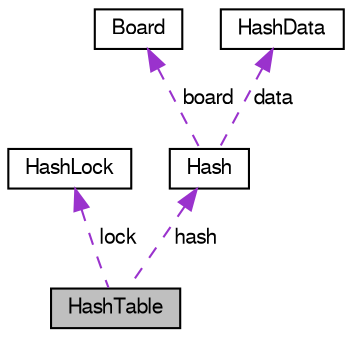 digraph "HashTable"
{
 // LATEX_PDF_SIZE
  bgcolor="transparent";
  edge [fontname="FreeSans",fontsize="10",labelfontname="FreeSans",labelfontsize="10"];
  node [fontname="FreeSans",fontsize="10",shape=record];
  Node1 [label="HashTable",height=0.2,width=0.4,color="black", fillcolor="grey75", style="filled", fontcolor="black",tooltip=" "];
  Node2 -> Node1 [dir="back",color="darkorchid3",fontsize="10",style="dashed",label=" lock" ,fontname="FreeSans"];
  Node2 [label="HashLock",height=0.2,width=0.4,color="black",URL="$structHashLock.html",tooltip=" "];
  Node3 -> Node1 [dir="back",color="darkorchid3",fontsize="10",style="dashed",label=" hash" ,fontname="FreeSans"];
  Node3 [label="Hash",height=0.2,width=0.4,color="black",URL="$structHash.html",tooltip=" "];
  Node4 -> Node3 [dir="back",color="darkorchid3",fontsize="10",style="dashed",label=" board" ,fontname="FreeSans"];
  Node4 [label="Board",height=0.2,width=0.4,color="black",URL="$structBoard.html",tooltip=" "];
  Node5 -> Node3 [dir="back",color="darkorchid3",fontsize="10",style="dashed",label=" data" ,fontname="FreeSans"];
  Node5 [label="HashData",height=0.2,width=0.4,color="black",URL="$structHashData.html",tooltip=" "];
}
